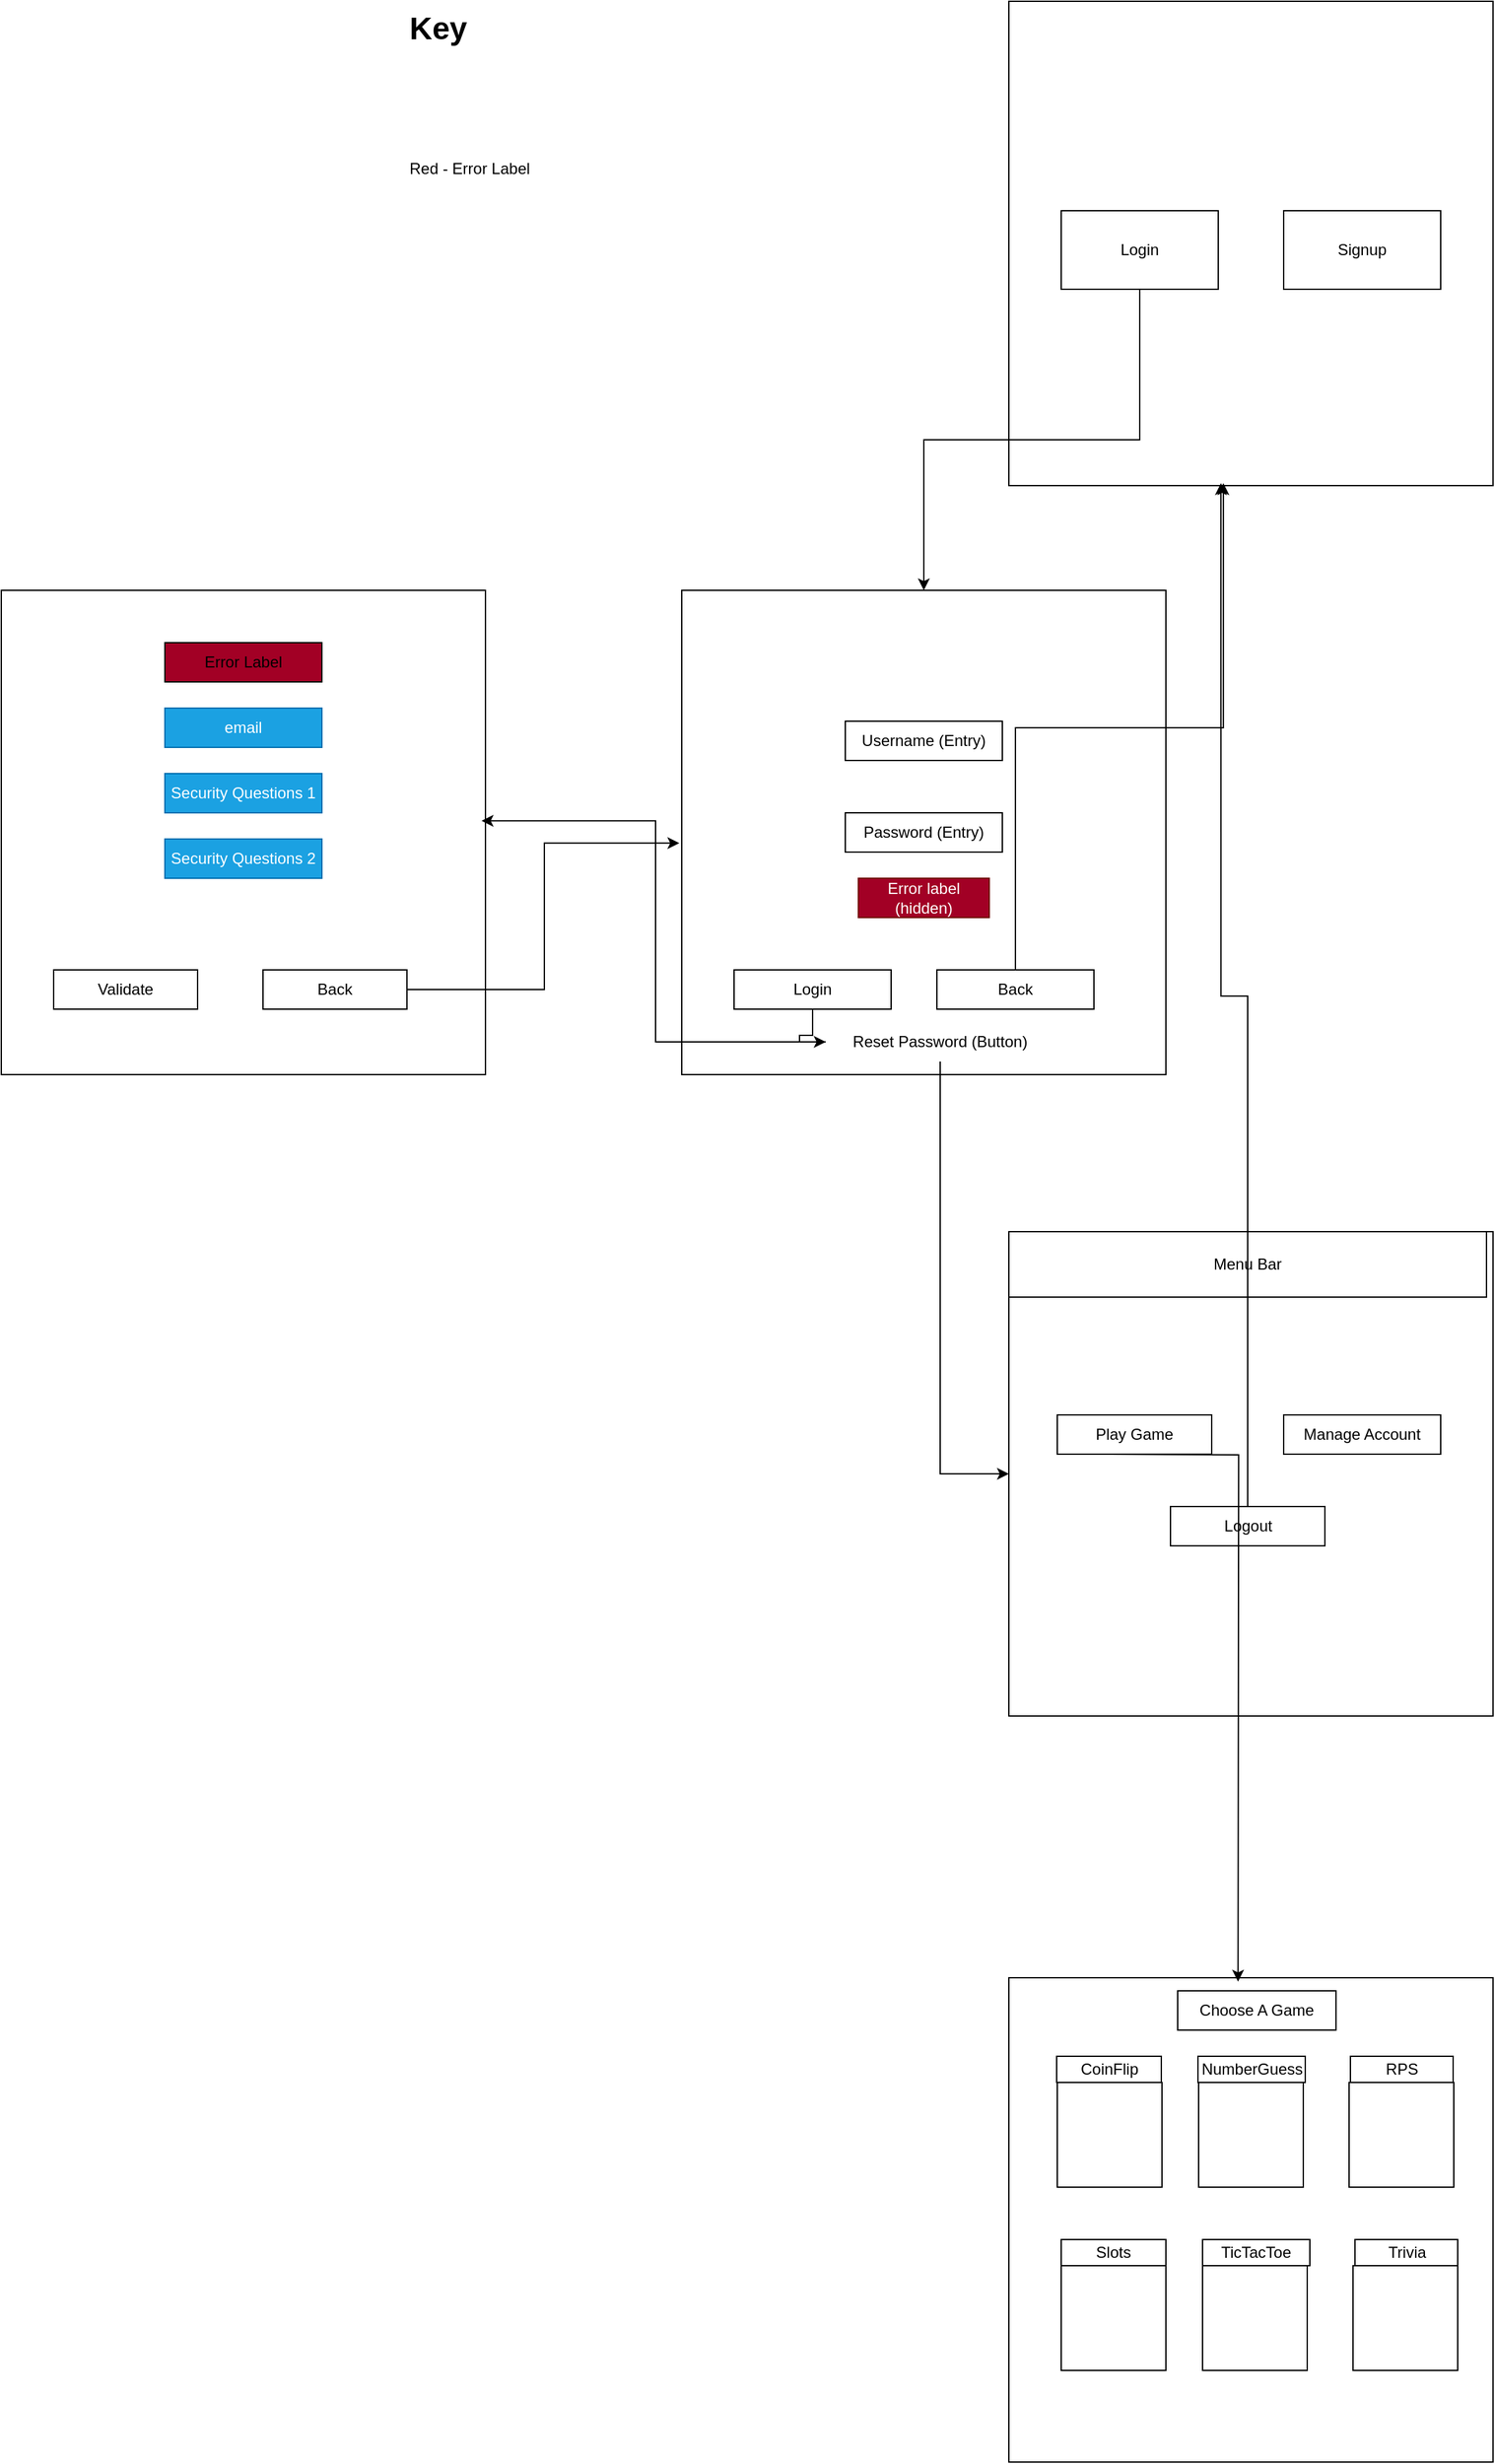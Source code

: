 <mxfile version="27.1.5">
  <diagram name="Page-1" id="ariWhS4snwq5PhiXt2l8">
    <mxGraphModel dx="2146" dy="636" grid="1" gridSize="10" guides="1" tooltips="1" connect="1" arrows="1" fold="1" page="1" pageScale="1" pageWidth="850" pageHeight="1100" math="0" shadow="0">
      <root>
        <mxCell id="0" />
        <mxCell id="1" parent="0" />
        <mxCell id="fuXMZ4NcPsIUFkVtj4bJ-1" value="" style="whiteSpace=wrap;html=1;aspect=fixed;" parent="1" vertex="1">
          <mxGeometry x="250" width="370" height="370" as="geometry" />
        </mxCell>
        <mxCell id="fuXMZ4NcPsIUFkVtj4bJ-9" style="edgeStyle=orthogonalEdgeStyle;rounded=0;orthogonalLoop=1;jettySize=auto;html=1;" parent="1" source="fuXMZ4NcPsIUFkVtj4bJ-4" target="fuXMZ4NcPsIUFkVtj4bJ-7" edge="1">
          <mxGeometry relative="1" as="geometry" />
        </mxCell>
        <mxCell id="fuXMZ4NcPsIUFkVtj4bJ-4" value="Login" style="rounded=0;whiteSpace=wrap;html=1;" parent="1" vertex="1">
          <mxGeometry x="290" y="160" width="120" height="60" as="geometry" />
        </mxCell>
        <mxCell id="fuXMZ4NcPsIUFkVtj4bJ-5" value="Signup" style="rounded=0;whiteSpace=wrap;html=1;" parent="1" vertex="1">
          <mxGeometry x="460" y="160" width="120" height="60" as="geometry" />
        </mxCell>
        <mxCell id="fuXMZ4NcPsIUFkVtj4bJ-7" value="" style="whiteSpace=wrap;html=1;aspect=fixed;" parent="1" vertex="1">
          <mxGeometry y="450" width="370" height="370" as="geometry" />
        </mxCell>
        <mxCell id="fuXMZ4NcPsIUFkVtj4bJ-10" value="Username (Entry)" style="rounded=0;whiteSpace=wrap;html=1;" parent="1" vertex="1">
          <mxGeometry x="125" y="550" width="120" height="30" as="geometry" />
        </mxCell>
        <mxCell id="fuXMZ4NcPsIUFkVtj4bJ-13" value="Password (Entry)" style="rounded=0;whiteSpace=wrap;html=1;" parent="1" vertex="1">
          <mxGeometry x="125" y="620" width="120" height="30" as="geometry" />
        </mxCell>
        <mxCell id="rRSfC-0G60dBEqh1zXZG-5" style="edgeStyle=orthogonalEdgeStyle;rounded=0;orthogonalLoop=1;jettySize=auto;html=1;entryX=0;entryY=0.5;entryDx=0;entryDy=0;" parent="1" source="fuXMZ4NcPsIUFkVtj4bJ-15" target="hUXfC_12EaR1_YK_ajq_-2" edge="1">
          <mxGeometry relative="1" as="geometry" />
        </mxCell>
        <mxCell id="fuXMZ4NcPsIUFkVtj4bJ-17" value="Login" style="rounded=0;whiteSpace=wrap;html=1;" parent="1" vertex="1">
          <mxGeometry x="40" y="740" width="120" height="30" as="geometry" />
        </mxCell>
        <mxCell id="fuXMZ4NcPsIUFkVtj4bJ-18" value="Error label (hidden)" style="text;html=1;align=center;verticalAlign=middle;whiteSpace=wrap;rounded=0;fillColor=light-dark(#A20025,#FF0000);fontColor=#ffffff;strokeColor=#6F0000;" parent="1" vertex="1">
          <mxGeometry x="135" y="670" width="100" height="30" as="geometry" />
        </mxCell>
        <mxCell id="hUXfC_12EaR1_YK_ajq_-2" value="" style="whiteSpace=wrap;html=1;aspect=fixed;" parent="1" vertex="1">
          <mxGeometry x="250" y="940" width="370" height="370" as="geometry" />
        </mxCell>
        <mxCell id="hUXfC_12EaR1_YK_ajq_-3" value="Menu Bar" style="rounded=0;whiteSpace=wrap;html=1;" parent="1" vertex="1">
          <mxGeometry x="250" y="940" width="365" height="50" as="geometry" />
        </mxCell>
        <mxCell id="hUXfC_12EaR1_YK_ajq_-4" value="Play Game" style="rounded=0;whiteSpace=wrap;html=1;" parent="1" vertex="1">
          <mxGeometry x="287" y="1080" width="118" height="30" as="geometry" />
        </mxCell>
        <mxCell id="hUXfC_12EaR1_YK_ajq_-5" value="Manage Account" style="rounded=0;whiteSpace=wrap;html=1;" parent="1" vertex="1">
          <mxGeometry x="460" y="1080" width="120" height="30" as="geometry" />
        </mxCell>
        <mxCell id="h8AHRkeDJBW4sta5MbmH-1" style="edgeStyle=orthogonalEdgeStyle;rounded=0;orthogonalLoop=1;jettySize=auto;html=1;entryX=0.438;entryY=0.995;entryDx=0;entryDy=0;entryPerimeter=0;" edge="1" parent="1" source="hUXfC_12EaR1_YK_ajq_-6" target="fuXMZ4NcPsIUFkVtj4bJ-1">
          <mxGeometry relative="1" as="geometry">
            <mxPoint x="420" y="680" as="targetPoint" />
          </mxGeometry>
        </mxCell>
        <mxCell id="hUXfC_12EaR1_YK_ajq_-6" value="Logout" style="rounded=0;whiteSpace=wrap;html=1;" parent="1" vertex="1">
          <mxGeometry x="373.5" y="1150" width="118" height="30" as="geometry" />
        </mxCell>
        <mxCell id="rRSfC-0G60dBEqh1zXZG-3" value="Back" style="rounded=0;whiteSpace=wrap;html=1;" parent="1" vertex="1">
          <mxGeometry x="195" y="740" width="120" height="30" as="geometry" />
        </mxCell>
        <mxCell id="rRSfC-0G60dBEqh1zXZG-6" style="edgeStyle=orthogonalEdgeStyle;rounded=0;orthogonalLoop=1;jettySize=auto;html=1;entryX=0.443;entryY=0.995;entryDx=0;entryDy=0;entryPerimeter=0;" parent="1" source="rRSfC-0G60dBEqh1zXZG-3" target="fuXMZ4NcPsIUFkVtj4bJ-1" edge="1">
          <mxGeometry relative="1" as="geometry" />
        </mxCell>
        <mxCell id="rRSfC-0G60dBEqh1zXZG-8" value="" style="whiteSpace=wrap;html=1;aspect=fixed;" parent="1" vertex="1">
          <mxGeometry x="-520" y="450" width="370" height="370" as="geometry" />
        </mxCell>
        <mxCell id="rRSfC-0G60dBEqh1zXZG-9" style="edgeStyle=orthogonalEdgeStyle;rounded=0;orthogonalLoop=1;jettySize=auto;html=1;entryX=0.992;entryY=0.476;entryDx=0;entryDy=0;entryPerimeter=0;" parent="1" source="fuXMZ4NcPsIUFkVtj4bJ-15" target="rRSfC-0G60dBEqh1zXZG-8" edge="1">
          <mxGeometry relative="1" as="geometry" />
        </mxCell>
        <mxCell id="rRSfC-0G60dBEqh1zXZG-10" value="Back" style="rounded=0;whiteSpace=wrap;html=1;" parent="1" vertex="1">
          <mxGeometry x="-320" y="740" width="110" height="30" as="geometry" />
        </mxCell>
        <mxCell id="rRSfC-0G60dBEqh1zXZG-11" style="edgeStyle=orthogonalEdgeStyle;rounded=0;orthogonalLoop=1;jettySize=auto;html=1;entryX=-0.005;entryY=0.522;entryDx=0;entryDy=0;entryPerimeter=0;" parent="1" source="rRSfC-0G60dBEqh1zXZG-10" target="fuXMZ4NcPsIUFkVtj4bJ-7" edge="1">
          <mxGeometry relative="1" as="geometry" />
        </mxCell>
        <mxCell id="rRSfC-0G60dBEqh1zXZG-13" value="Validate" style="rounded=0;whiteSpace=wrap;html=1;" parent="1" vertex="1">
          <mxGeometry x="-480" y="740" width="110" height="30" as="geometry" />
        </mxCell>
        <mxCell id="rRSfC-0G60dBEqh1zXZG-14" value="email" style="rounded=0;whiteSpace=wrap;html=1;fillColor=#1ba1e2;fontColor=#ffffff;strokeColor=#006EAF;" parent="1" vertex="1">
          <mxGeometry x="-395" y="540" width="120" height="30" as="geometry" />
        </mxCell>
        <mxCell id="rRSfC-0G60dBEqh1zXZG-15" value="Security Questions 1" style="rounded=0;whiteSpace=wrap;html=1;fillColor=#1ba1e2;fontColor=#ffffff;strokeColor=#006EAF;" parent="1" vertex="1">
          <mxGeometry x="-395" y="590" width="120" height="30" as="geometry" />
        </mxCell>
        <mxCell id="rRSfC-0G60dBEqh1zXZG-16" value="Security Questions 2" style="rounded=0;whiteSpace=wrap;html=1;fillColor=#1ba1e2;fontColor=#ffffff;strokeColor=#006EAF;" parent="1" vertex="1">
          <mxGeometry x="-395" y="640" width="120" height="30" as="geometry" />
        </mxCell>
        <mxCell id="rRSfC-0G60dBEqh1zXZG-18" value="Error Label" style="rounded=0;whiteSpace=wrap;html=1;fillColor=light-dark(#A20025,#FF0000);" parent="1" vertex="1">
          <mxGeometry x="-395" y="490" width="120" height="30" as="geometry" />
        </mxCell>
        <mxCell id="rRSfC-0G60dBEqh1zXZG-19" value="&lt;h1 style=&quot;margin-top: 0px;&quot;&gt;Key&lt;/h1&gt;&lt;p&gt;&lt;span style=&quot;color: rgba(0, 0, 0, 0);&quot;&gt;Blue - Dynamic element (will appear or disappear due to action&lt;/span&gt;&lt;/p&gt;&lt;div&gt;&lt;br&gt;&lt;/div&gt;&lt;div&gt;Red - Error Label&lt;/div&gt;" style="text;html=1;whiteSpace=wrap;overflow=hidden;rounded=0;" parent="1" vertex="1">
          <mxGeometry x="-210" width="180" height="220" as="geometry" />
        </mxCell>
        <mxCell id="PwP7eNhk208j3xQuzL3b-1" value="" style="edgeStyle=orthogonalEdgeStyle;rounded=0;orthogonalLoop=1;jettySize=auto;html=1;entryX=0;entryY=0.5;entryDx=0;entryDy=0;" parent="1" source="fuXMZ4NcPsIUFkVtj4bJ-17" target="fuXMZ4NcPsIUFkVtj4bJ-15" edge="1">
          <mxGeometry relative="1" as="geometry">
            <mxPoint x="160" y="755" as="sourcePoint" />
            <mxPoint x="215" y="1115" as="targetPoint" />
          </mxGeometry>
        </mxCell>
        <mxCell id="fuXMZ4NcPsIUFkVtj4bJ-15" value="Reset Password (Button)" style="text;html=1;align=center;verticalAlign=middle;whiteSpace=wrap;rounded=0;" parent="1" vertex="1">
          <mxGeometry x="110" y="780" width="175" height="30" as="geometry" />
        </mxCell>
        <mxCell id="h8AHRkeDJBW4sta5MbmH-5" value="" style="whiteSpace=wrap;html=1;aspect=fixed;" vertex="1" parent="1">
          <mxGeometry x="250" y="1510" width="370" height="370" as="geometry" />
        </mxCell>
        <mxCell id="h8AHRkeDJBW4sta5MbmH-6" style="edgeStyle=orthogonalEdgeStyle;rounded=0;orthogonalLoop=1;jettySize=auto;html=1;entryX=0.522;entryY=0.008;entryDx=0;entryDy=0;entryPerimeter=0;" edge="1" parent="1">
          <mxGeometry relative="1" as="geometry">
            <mxPoint x="328" y="1110" as="sourcePoint" />
            <mxPoint x="425.14" y="1512.96" as="targetPoint" />
          </mxGeometry>
        </mxCell>
        <mxCell id="h8AHRkeDJBW4sta5MbmH-28" value="" style="whiteSpace=wrap;html=1;aspect=fixed;" vertex="1" parent="1">
          <mxGeometry x="287" y="1590" width="80" height="80" as="geometry" />
        </mxCell>
        <mxCell id="h8AHRkeDJBW4sta5MbmH-29" value="" style="whiteSpace=wrap;html=1;aspect=fixed;" vertex="1" parent="1">
          <mxGeometry x="395" y="1590" width="80" height="80" as="geometry" />
        </mxCell>
        <mxCell id="h8AHRkeDJBW4sta5MbmH-30" value="" style="whiteSpace=wrap;html=1;aspect=fixed;" vertex="1" parent="1">
          <mxGeometry x="510" y="1590" width="80" height="80" as="geometry" />
        </mxCell>
        <mxCell id="h8AHRkeDJBW4sta5MbmH-31" value="" style="whiteSpace=wrap;html=1;aspect=fixed;" vertex="1" parent="1">
          <mxGeometry x="290" y="1730" width="80" height="80" as="geometry" />
        </mxCell>
        <mxCell id="h8AHRkeDJBW4sta5MbmH-32" value="" style="whiteSpace=wrap;html=1;aspect=fixed;" vertex="1" parent="1">
          <mxGeometry x="398" y="1730" width="80" height="80" as="geometry" />
        </mxCell>
        <mxCell id="h8AHRkeDJBW4sta5MbmH-33" value="" style="whiteSpace=wrap;html=1;aspect=fixed;" vertex="1" parent="1">
          <mxGeometry x="513" y="1730" width="80" height="80" as="geometry" />
        </mxCell>
        <mxCell id="h8AHRkeDJBW4sta5MbmH-34" value="Slots" style="rounded=0;whiteSpace=wrap;html=1;" vertex="1" parent="1">
          <mxGeometry x="290" y="1710" width="80" height="20" as="geometry" />
        </mxCell>
        <mxCell id="h8AHRkeDJBW4sta5MbmH-35" value="TicTacToe" style="rounded=0;whiteSpace=wrap;html=1;" vertex="1" parent="1">
          <mxGeometry x="398" y="1710" width="82" height="20" as="geometry" />
        </mxCell>
        <mxCell id="h8AHRkeDJBW4sta5MbmH-36" value="Trivia" style="rounded=0;whiteSpace=wrap;html=1;" vertex="1" parent="1">
          <mxGeometry x="514.5" y="1710" width="78.5" height="20" as="geometry" />
        </mxCell>
        <mxCell id="h8AHRkeDJBW4sta5MbmH-40" value="CoinFlip" style="rounded=0;whiteSpace=wrap;html=1;" vertex="1" parent="1">
          <mxGeometry x="286.5" y="1570" width="80" height="20" as="geometry" />
        </mxCell>
        <mxCell id="h8AHRkeDJBW4sta5MbmH-41" value="NumberGuess" style="rounded=0;whiteSpace=wrap;html=1;" vertex="1" parent="1">
          <mxGeometry x="394.5" y="1570" width="82" height="20" as="geometry" />
        </mxCell>
        <mxCell id="h8AHRkeDJBW4sta5MbmH-42" value="RPS" style="rounded=0;whiteSpace=wrap;html=1;" vertex="1" parent="1">
          <mxGeometry x="511" y="1570" width="78.5" height="20" as="geometry" />
        </mxCell>
        <mxCell id="h8AHRkeDJBW4sta5MbmH-43" value="Choose A Game" style="rounded=0;whiteSpace=wrap;html=1;" vertex="1" parent="1">
          <mxGeometry x="379" y="1520" width="121" height="30" as="geometry" />
        </mxCell>
      </root>
    </mxGraphModel>
  </diagram>
</mxfile>
